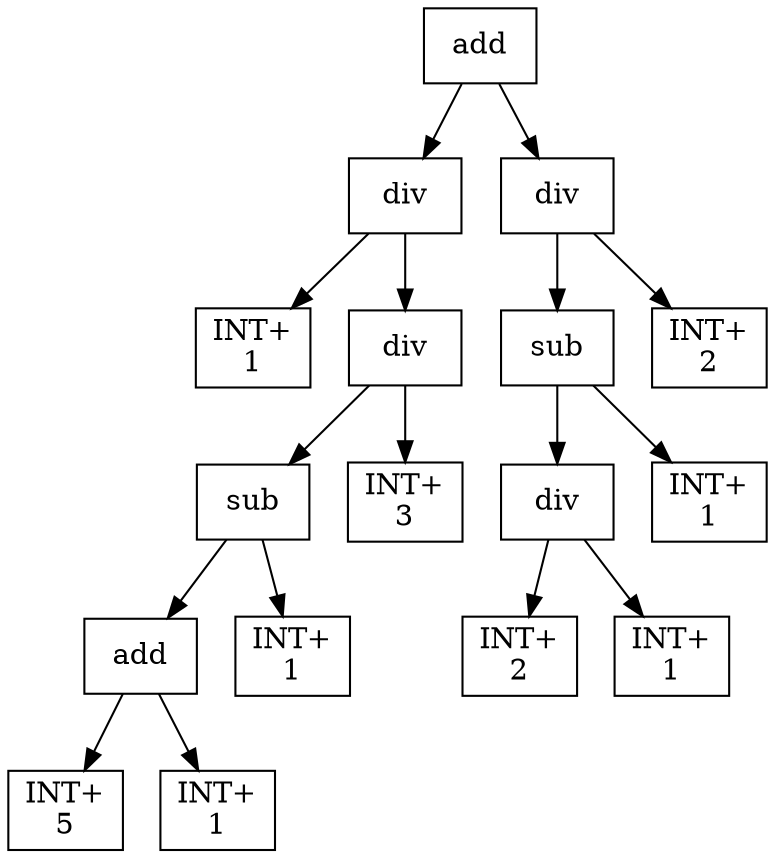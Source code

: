 digraph expr {
  node [shape=box];
  n1 [label="add"];
  n2 [label="div"];
  n3 [label="INT+\n1"];
  n4 [label="div"];
  n5 [label="sub"];
  n6 [label="add"];
  n7 [label="INT+\n5"];
  n8 [label="INT+\n1"];
  n6 -> n7;
  n6 -> n8;
  n9 [label="INT+\n1"];
  n5 -> n6;
  n5 -> n9;
  n10 [label="INT+\n3"];
  n4 -> n5;
  n4 -> n10;
  n2 -> n3;
  n2 -> n4;
  n11 [label="div"];
  n12 [label="sub"];
  n13 [label="div"];
  n14 [label="INT+\n2"];
  n15 [label="INT+\n1"];
  n13 -> n14;
  n13 -> n15;
  n16 [label="INT+\n1"];
  n12 -> n13;
  n12 -> n16;
  n17 [label="INT+\n2"];
  n11 -> n12;
  n11 -> n17;
  n1 -> n2;
  n1 -> n11;
}